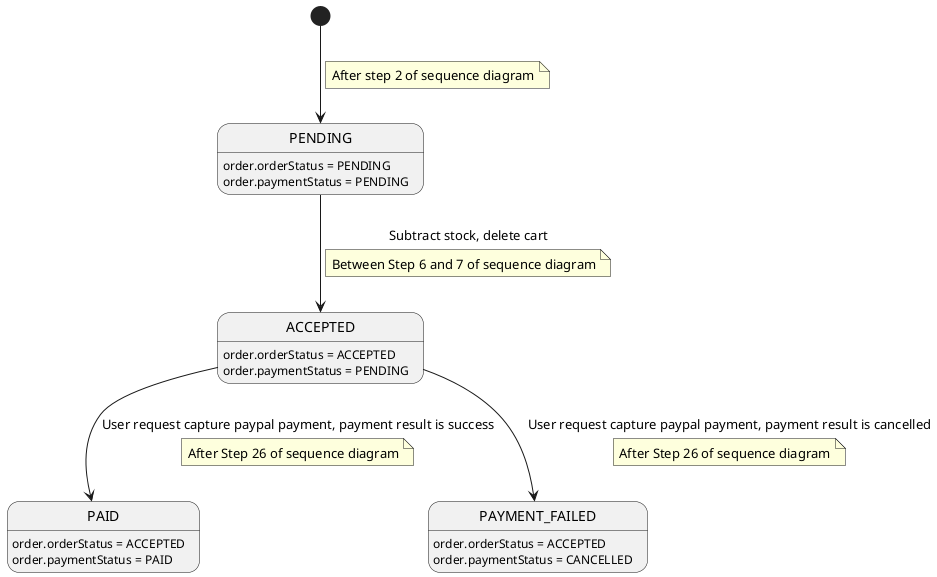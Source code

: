 @startuml Order State diagram
[*] --> PENDING
note on link
After step 2 of sequence diagram
end note
PENDING: order.orderStatus = PENDING
PENDING: order.paymentStatus = PENDING

PENDING --> ACCEPTED: Subtract stock, delete cart 
note on link
Between Step 6 and 7 of sequence diagram
end note
ACCEPTED: order.orderStatus = ACCEPTED
ACCEPTED: order.paymentStatus = PENDING

ACCEPTED --> PAID: User request capture paypal payment, payment result is success
note on link
After Step 26 of sequence diagram
end note
PAID: order.orderStatus = ACCEPTED
PAID: order.paymentStatus = PAID

ACCEPTED --> PAYMENT_FAILED: User request capture paypal payment, payment result is cancelled
note on link
After Step 26 of sequence diagram
end note
PAYMENT_FAILED: order.orderStatus = ACCEPTED
PAYMENT_FAILED: order.paymentStatus = CANCELLED
@enduml